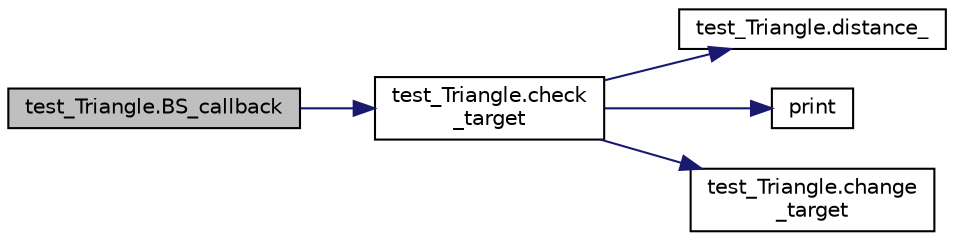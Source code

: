 digraph "test_Triangle.BS_callback"
{
 // INTERACTIVE_SVG=YES
  edge [fontname="Helvetica",fontsize="10",labelfontname="Helvetica",labelfontsize="10"];
  node [fontname="Helvetica",fontsize="10",shape=record];
  rankdir="LR";
  Node1 [label="test_Triangle.BS_callback",height=0.2,width=0.4,color="black", fillcolor="grey75", style="filled", fontcolor="black"];
  Node1 -> Node2 [color="midnightblue",fontsize="10",style="solid",fontname="Helvetica"];
  Node2 [label="test_Triangle.check\l_target",height=0.2,width=0.4,color="black", fillcolor="white", style="filled",URL="$d9/d5a/namespacetest___triangle.html#a41c6fdb96ace9bd92c6732d69bace4e7"];
  Node2 -> Node3 [color="midnightblue",fontsize="10",style="solid",fontname="Helvetica"];
  Node3 [label="test_Triangle.distance_",height=0.2,width=0.4,color="black", fillcolor="white", style="filled",URL="$d9/d5a/namespacetest___triangle.html#a2c2d57c6b38120abbb6094a5e2edb79c"];
  Node2 -> Node4 [color="midnightblue",fontsize="10",style="solid",fontname="Helvetica"];
  Node4 [label="print",height=0.2,width=0.4,color="black", fillcolor="white", style="filled",URL="$dc/ddd/node__class_8cpp.html#abc62c9d234b4194b3886013a7dbd1232"];
  Node2 -> Node5 [color="midnightblue",fontsize="10",style="solid",fontname="Helvetica"];
  Node5 [label="test_Triangle.change\l_target",height=0.2,width=0.4,color="black", fillcolor="white", style="filled",URL="$d9/d5a/namespacetest___triangle.html#a14d37ac9f370d62319a1e0e998d9441a"];
}
